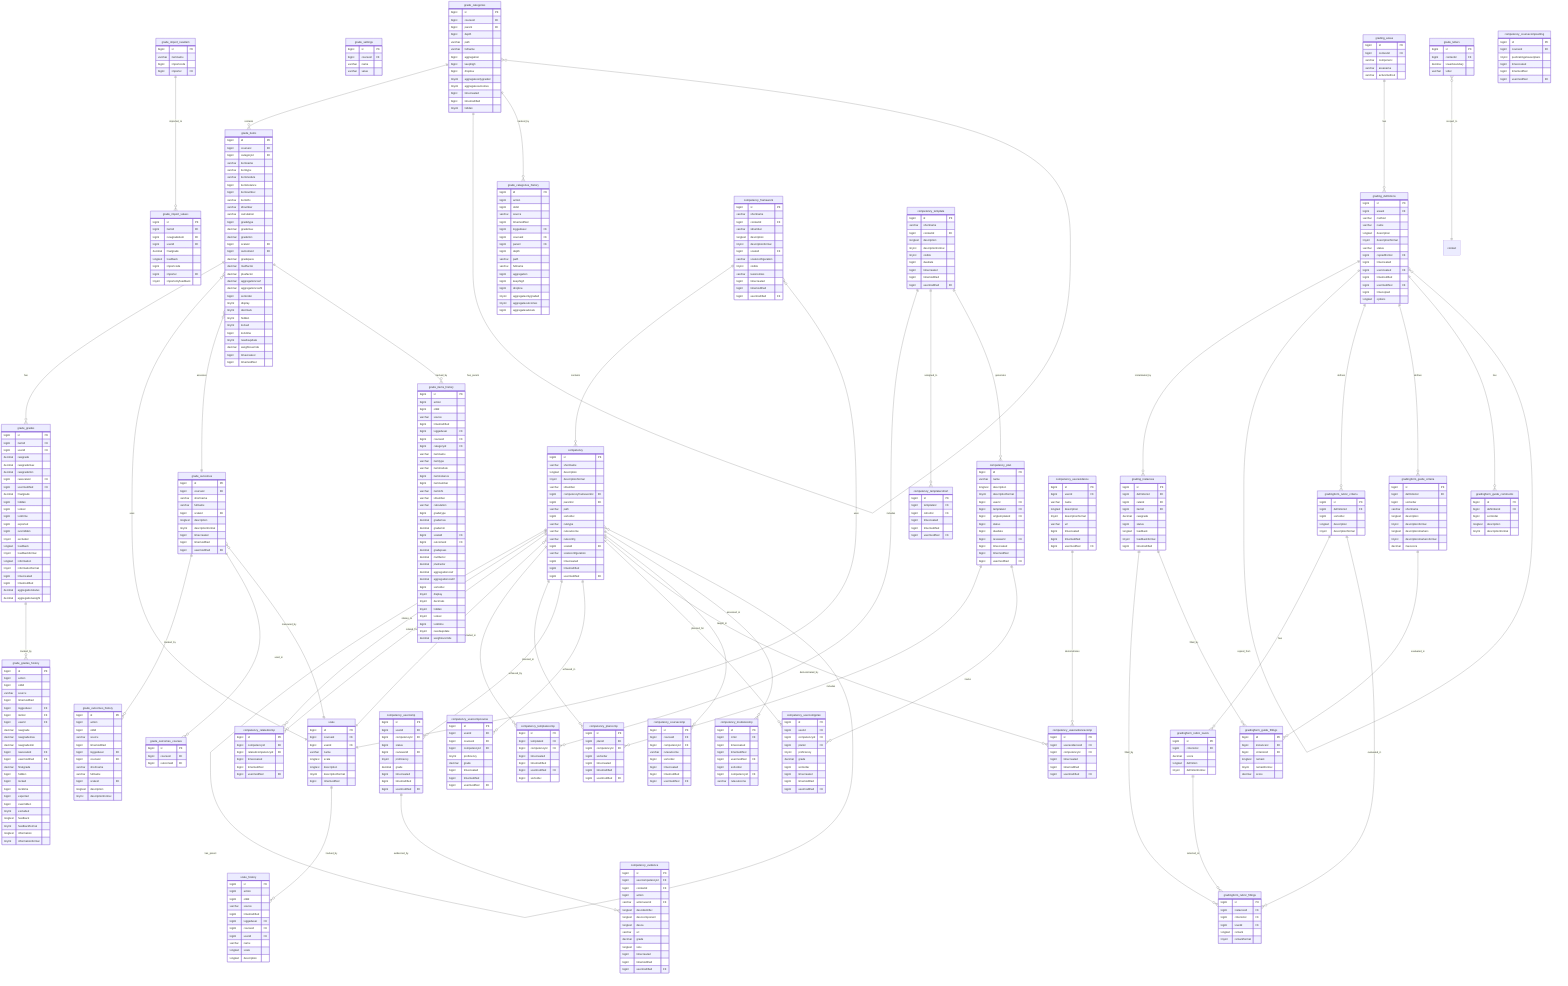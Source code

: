 erDiagram
    %% Core Gradebook Tables
    grade_items {
        bigint id PK
        bigint courseid FK
        bigint categoryid FK
        varchar itemname
        varchar itemtype
        varchar itemmodule
        bigint iteminstance
        bigint itemnumber
        varchar iteminfo
        varchar idnumber
        varchar calculation
        bigint gradetype
        decimal grademax
        decimal grademin
        bigint scaleid FK
        bigint outcomeid FK
        decimal gradepass
        decimal multfactor
        decimal plusfactor
        decimal aggregationcoef
        decimal aggregationcoef2
        bigint sortorder
        tinyint display
        tinyint decimals
        tinyint hidden
        tinyint locked
        bigint locktime
        tinyint needsupdate
        decimal weightoverride
        bigint timecreated
        bigint timemodified
    }

    grade_grades {
        bigint id PK
        bigint itemid FK
        bigint userid FK
        decimal rawgrade
        decimal rawgrademax
        decimal rawgrademin
        bigint rawscaleid FK
        bigint usermodified FK
        decimal finalgrade
        bigint hidden
        bigint locked
        bigint locktime
        bigint exported
        bigint overridden
        tinyint excluded
        longtext feedback
        tinyint feedbackformat
        longtext information
        tinyint informationformat
        bigint timecreated
        bigint timemodified
        decimal aggregationstatus
        decimal aggregationweight
    }

    grade_categories {
        bigint id PK
        bigint courseid FK
        bigint parent FK
        bigint depth
        varchar path
        varchar fullname
        bigint aggregation
        bigint keephigh
        bigint droplow
        tinyint aggregateonlygraded
        tinyint aggregateoutcomes
        bigint timecreated
        bigint timemodified
        tinyint hidden
    }

    grade_settings {
        bigint id PK
        bigint courseid FK
        varchar name
        varchar value
    }

    grade_letters {
        bigint id PK
        bigint contextid FK
        decimal lowerboundary
        varchar letter
    }

    %% Grade History Tables
    grade_items_history {
        bigint id PK
        bigint action
        bigint oldid
        varchar source
        bigint timemodified
        bigint loggeduser FK
        bigint courseid FK
        bigint categoryid FK
        varchar itemname
        varchar itemtype
        varchar itemmodule
        bigint iteminstance
        bigint itemnumber
        varchar iteminfo
        varchar idnumber
        varchar calculation
        bigint gradetype
        decimal grademax
        decimal grademin
        bigint scaleid FK
        bigint outcomeid FK
        decimal gradepass
        decimal multfactor
        decimal plusfactor
        decimal aggregationcoef
        decimal aggregationcoef2
        bigint sortorder
        tinyint display
        tinyint decimals
        tinyint hidden
        tinyint locked
        bigint locktime
        tinyint needsupdate
        decimal weightoverride
    }

    grade_grades_history {
        bigint id PK
        bigint action
        bigint oldid
        varchar source
        bigint timemodified
        bigint loggeduser FK
        bigint itemid FK
        bigint userid FK
        decimal rawgrade
        decimal rawgrademax
        decimal rawgrademin
        bigint rawscaleid FK
        bigint usermodified FK
        decimal finalgrade
        bigint hidden
        bigint locked
        bigint locktime
        bigint exported
        bigint overridden
        tinyint excluded
        longtext feedback
        tinyint feedbackformat
        longtext information
        tinyint informationformat
    }

    grade_categories_history {
        bigint id PK
        bigint action
        bigint oldid
        varchar source
        bigint timemodified
        bigint loggeduser FK
        bigint courseid FK
        bigint parent FK
        bigint depth
        varchar path
        varchar fullname
        bigint aggregation
        bigint keephigh
        bigint droplow
        tinyint aggregateonlygraded
        tinyint aggregateoutcomes
        bigint aggregatesubcats
    }

    %% Grade Import Tables
    grade_import_newitem {
        bigint id PK
        varchar itemname
        bigint importcode
        bigint importer FK
    }

    grade_import_values {
        bigint id PK
        bigint itemid FK
        bigint newgradeitem FK
        bigint userid FK
        decimal finalgrade
        longtext feedback
        bigint importcode
        bigint importer FK
        tinyint importonlyfeedback
    }

    %% Outcomes Tables
    grade_outcomes {
        bigint id PK
        bigint courseid FK
        varchar shortname
        varchar fullname
        bigint scaleid FK
        longtext description
        tinyint descriptionformat
        bigint timecreated
        bigint timemodified
        bigint usermodified FK
    }

    grade_outcomes_courses {
        bigint id PK
        bigint courseid FK
        bigint outcomeid FK
    }

    grade_outcomes_history {
        bigint id PK
        bigint action
        bigint oldid
        varchar source
        bigint timemodified
        bigint loggeduser FK
        bigint courseid FK
        varchar shortname
        varchar fullname
        bigint scaleid FK
        longtext description
        tinyint descriptionformat
    }

    %% Scales Tables
    scale {
        bigint id PK
        bigint courseid FK
        bigint userid FK
        varchar name
        longtext scale
        longtext description
        tinyint descriptionformat
        bigint timemodified
    }

    scale_history {
        bigint id PK
        bigint action
        bigint oldid
        varchar source
        bigint timemodified
        bigint loggeduser FK
        bigint courseid FK
        bigint userid FK
        varchar name
        longtext scale
        longtext description
    }

    %% Advanced Grading Tables
    grading_areas {
        bigint id PK
        bigint contextid FK
        varchar component
        varchar areaname
        varchar activemethod
    }

    grading_definitions {
        bigint id PK
        bigint areaid FK
        varchar method
        varchar name
        longtext description
        tinyint descriptionformat
        varchar status
        bigint copiedfromid FK
        bigint timecreated
        bigint usercreated FK
        bigint timemodified
        bigint usermodified FK
        bigint timecopied
        longtext options
    }

    grading_instances {
        bigint id PK
        bigint definitionid FK
        bigint raterid FK
        bigint itemid FK
        decimal rawgrade
        bigint status
        longtext feedback
        tinyint feedbackformat
        bigint timemodified
    }

    %% Rubric Grading
    gradingform_rubric_criteria {
        bigint id PK
        bigint definitionid FK
        bigint sortorder
        longtext description
        tinyint descriptionformat
    }

    gradingform_rubric_levels {
        bigint id PK
        bigint criterionid FK
        decimal score
        longtext definition
        tinyint definitionformat
    }

    gradingform_rubric_fillings {
        bigint id PK
        bigint instanceid FK
        bigint criterionid FK
        bigint levelid FK
        longtext remark
        tinyint remarkformat
    }

    %% Marking Guide
    gradingform_guide_criteria {
        bigint id PK
        bigint definitionid FK
        bigint sortorder
        varchar shortname
        longtext description
        tinyint descriptionformat
        longtext descriptionmarkers
        tinyint descriptionmarkersformat
        decimal maxscore
    }

    gradingform_guide_comments {
        bigint id PK
        bigint definitionid FK
        bigint sortorder
        longtext description
        tinyint descriptionformat
    }

    gradingform_guide_fillings {
        bigint id PK
        bigint instanceid FK
        bigint criterionid FK
        longtext remark
        tinyint remarkformat
        decimal score
    }

    %% Competency Framework
    competency_framework {
        bigint id PK
        varchar shortname
        bigint contextid FK
        varchar idnumber
        longtext description
        tinyint descriptionformat
        bigint scaleid FK
        varchar scaleconfiguration
        tinyint visible
        varchar taxonomies
        bigint timecreated
        bigint timemodified
        bigint usermodified FK
    }

    competency {
        bigint id PK
        varchar shortname
        longtext description
        tinyint descriptionformat
        varchar idnumber
        bigint competencyframeworkid FK
        bigint parentid FK
        varchar path
        bigint sortorder
        varchar ruletype
        varchar ruleoutcome
        varchar ruleconfig
        bigint scaleid FK
        varchar scaleconfiguration
        bigint timecreated
        bigint timemodified
        bigint usermodified FK
    }

    competency_relatedcomp {
        bigint id PK
        bigint competencyid FK
        bigint relatedcompetencyid FK
        bigint timecreated
        bigint timemodified
        bigint usermodified FK
    }

    %% Competency Templates
    competency_template {
        bigint id PK
        varchar shortname
        bigint contextid FK
        longtext description
        tinyint descriptionformat
        tinyint visible
        bigint duedate
        bigint timecreated
        bigint timemodified
        bigint usermodified FK
    }

    competency_templatecomp {
        bigint id PK
        bigint templateid FK
        bigint competencyid FK
        bigint timecreated
        bigint timemodified
        bigint usermodified FK
        bigint sortorder
    }

    competency_templatecohort {
        bigint id PK
        bigint templateid FK
        bigint cohortid FK
        bigint timecreated
        bigint timemodified
        bigint usermodified FK
    }

    %% Competency Plans
    competency_plan {
        bigint id PK
        varchar name
        longtext description
        tinyint descriptionformat
        bigint userid FK
        bigint templateid FK
        bigint origtemplateid FK
        bigint status
        bigint duedate
        bigint reviewerid FK
        bigint timecreated
        bigint timemodified
        bigint usermodified FK
    }

    competency_plancomp {
        bigint id PK
        bigint planid FK
        bigint competencyid FK
        bigint sortorder
        bigint timecreated
        bigint timemodified
        bigint usermodified FK
    }

    %% User Competencies
    competency_usercomp {
        bigint id PK
        bigint userid FK
        bigint competencyid FK
        bigint status
        bigint reviewerid FK
        tinyint proficiency
        decimal grade
        bigint timecreated
        bigint timemodified
        bigint usermodified FK
    }

    competency_usercompcourse {
        bigint id PK
        bigint userid FK
        bigint courseid FK
        bigint competencyid FK
        tinyint proficiency
        decimal grade
        bigint timecreated
        bigint timemodified
        bigint usermodified FK
    }

    competency_usercompplan {
        bigint id PK
        bigint userid FK
        bigint competencyid FK
        bigint planid FK
        tinyint proficiency
        decimal grade
        bigint sortorder
        bigint timecreated
        bigint timemodified
        bigint usermodified FK
    }

    %% Evidence
    competency_evidence {
        bigint id PK
        bigint usercompetencyid FK
        bigint contextid FK
        bigint action
        varchar actionuserid FK
        longtext descidentifier
        longtext desccomponent
        longtext desca
        varchar url
        decimal grade
        longtext note
        bigint timecreated
        bigint timemodified
        bigint usermodified FK
    }

    competency_userevidence {
        bigint id PK
        bigint userid FK
        varchar name
        longtext description
        tinyint descriptionformat
        varchar url
        bigint timecreated
        bigint timemodified
        bigint usermodified FK
    }

    competency_userevidencecomp {
        bigint id PK
        bigint userevidenceid FK
        bigint competencyid FK
        bigint timecreated
        bigint timemodified
        bigint usermodified FK
    }

    %% Course Competencies
    competency_coursecomp {
        bigint id PK
        bigint courseid FK
        bigint competencyid FK
        varchar ruleoutcome
        bigint sortorder
        bigint timecreated
        bigint timemodified
        bigint usermodified FK
    }

    competency_coursecompsetting {
        bigint id PK
        bigint courseid FK
        tinyint pushratingstouserplans
        bigint timecreated
        bigint timemodified
        bigint usermodified FK
    }

    competency_modulecomp {
        bigint id PK
        bigint cmid FK
        bigint timecreated
        bigint timemodified
        bigint usermodified FK
        bigint sortorder
        bigint competencyid FK
        varchar ruleoutcome
    }

    %% RELATIONSHIPS

    %% Core Gradebook Relationships
    grade_items ||--o{ grade_grades : "has"
    grade_categories ||--o{ grade_items : "contains"
    grade_categories ||--o{ grade_categories : "has_parent"
    grade_items }o--|| scale : "uses"
    grade_items }o--|| grade_outcomes : "assesses"

    %% Grade History Relationships
    grade_items ||--o{ grade_items_history : "tracked_by"
    grade_grades ||--o{ grade_grades_history : "tracked_by"
    grade_categories ||--o{ grade_categories_history : "tracked_by"
    grade_outcomes ||--o{ grade_outcomes_history : "tracked_by"
    scale ||--o{ scale_history : "tracked_by"

    %% Grade Import Relationships
    grade_import_newitem ||--o{ grade_import_values : "imported_to"

    %% Outcomes Relationships
    grade_outcomes ||--o{ grade_outcomes_courses : "used_in"
    grade_outcomes }o--|| scale : "measured_by"

    %% Advanced Grading Relationships
    grading_areas ||--o{ grading_definitions : "has"
    grading_definitions ||--o{ grading_instances : "instantiated_by"
    grading_definitions ||--o{ grading_definitions : "copied_from"

    %% Rubric Relationships
    grading_definitions ||--o{ gradingform_rubric_criteria : "defines"
    gradingform_rubric_criteria ||--o{ gradingform_rubric_levels : "has"
    grading_instances ||--o{ gradingform_rubric_fillings : "filled_by"
    gradingform_rubric_criteria ||--o{ gradingform_rubric_fillings : "evaluated_in"
    gradingform_rubric_levels ||--o{ gradingform_rubric_fillings : "selected_in"

    %% Marking Guide Relationships
    grading_definitions ||--o{ gradingform_guide_criteria : "defines"
    grading_definitions ||--o{ gradingform_guide_comments : "has"
    grading_instances ||--o{ gradingform_guide_fillings : "filled_by"
    gradingform_guide_criteria ||--o{ gradingform_guide_fillings : "evaluated_in"

    %% Competency Framework Relationships
    competency_framework ||--o{ competency : "contains"
    competency_framework }o--|| scale : "uses"
    competency ||--o{ competency : "has_parent"
    competency ||--o{ competency_relatedcomp : "relates_to"
    competency ||--o{ competency_relatedcomp : "related_from"
    competency }o--|| scale : "measured_by"

    %% Template Relationships
    competency_template ||--o{ competency_templatecomp : "includes"
    competency ||--o{ competency_templatecomp : "included_in"
    competency_template ||--o{ competency_templatecohort : "assigned_to"
    competency_template ||--o{ competency_plan : "generates"

    %% Plan Relationships
    competency_plan ||--o{ competency_plancomp : "includes"
    competency ||--o{ competency_plancomp : "planned_in"

    %% User Competency Relationships
    competency ||--o{ competency_usercomp : "achieved_by"
    competency ||--o{ competency_usercompcourse : "achieved_in"
    competency ||--o{ competency_usercompplan : "planned_for"
    competency_plan ||--o{ competency_usercompplan : "tracks"
    competency_usercomp ||--o{ competency_evidence : "evidenced_by"

    %% Evidence Relationships
    competency_userevidence ||--o{ competency_userevidencecomp : "demonstrates"
    competency ||--o{ competency_userevidencecomp : "demonstrated_by"

    %% Course Competency Relationships
    competency ||--o{ competency_coursecomp : "taught_in"
    competency ||--o{ competency_modulecomp : "assessed_in"

    %% Grade Letters
    grade_letters }o--|| context : "scoped_to"